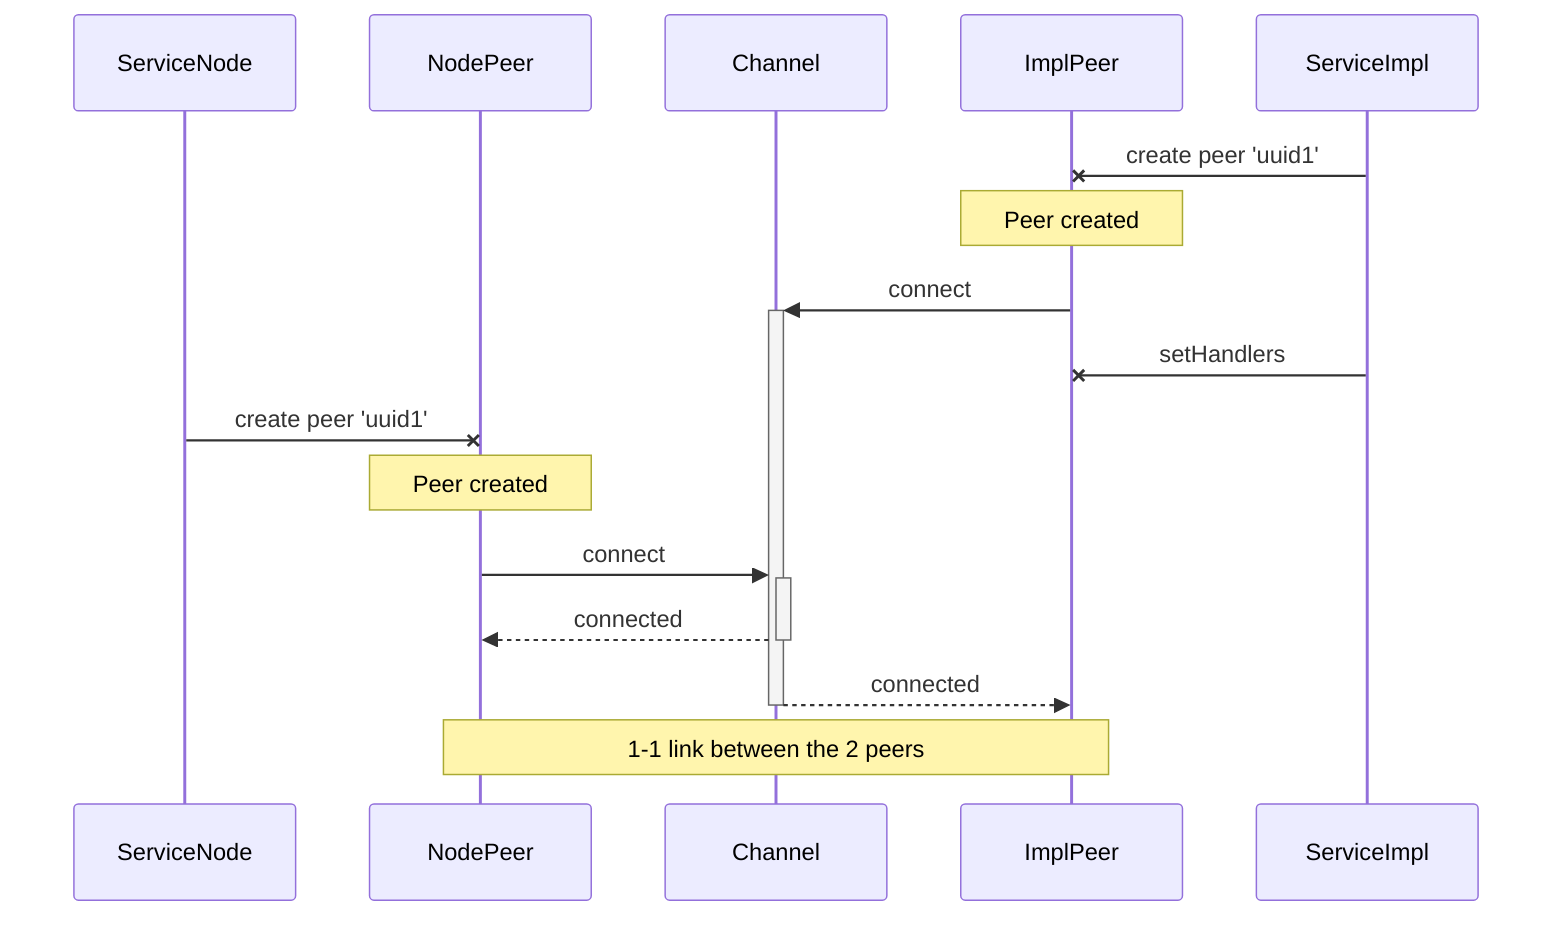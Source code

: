 sequenceDiagram

participant ServiceNode
participant NodePeer
participant Channel
participant ImplPeer
participant ServiceImpl

ServiceImpl-xImplPeer: create peer 'uuid1'
Note over ImplPeer: Peer created
ImplPeer->>+Channel: connect
ServiceImpl-xImplPeer: setHandlers
ServiceNode-xNodePeer: create peer  'uuid1'
Note over NodePeer: Peer created
NodePeer->>+Channel: connect
Channel-->>-NodePeer: connected
Channel-->>-ImplPeer: connected
Note over NodePeer,ImplPeer: 1-1 link between the 2 peers